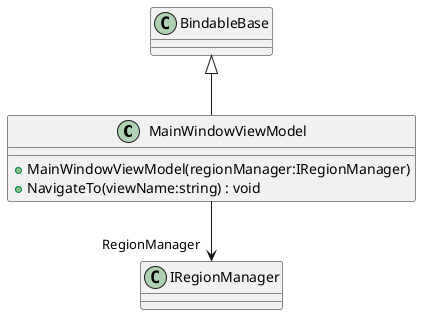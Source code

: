 @startuml
class MainWindowViewModel {
    + MainWindowViewModel(regionManager:IRegionManager)
    + NavigateTo(viewName:string) : void
}
BindableBase <|-- MainWindowViewModel
MainWindowViewModel --> "RegionManager" IRegionManager
@enduml
